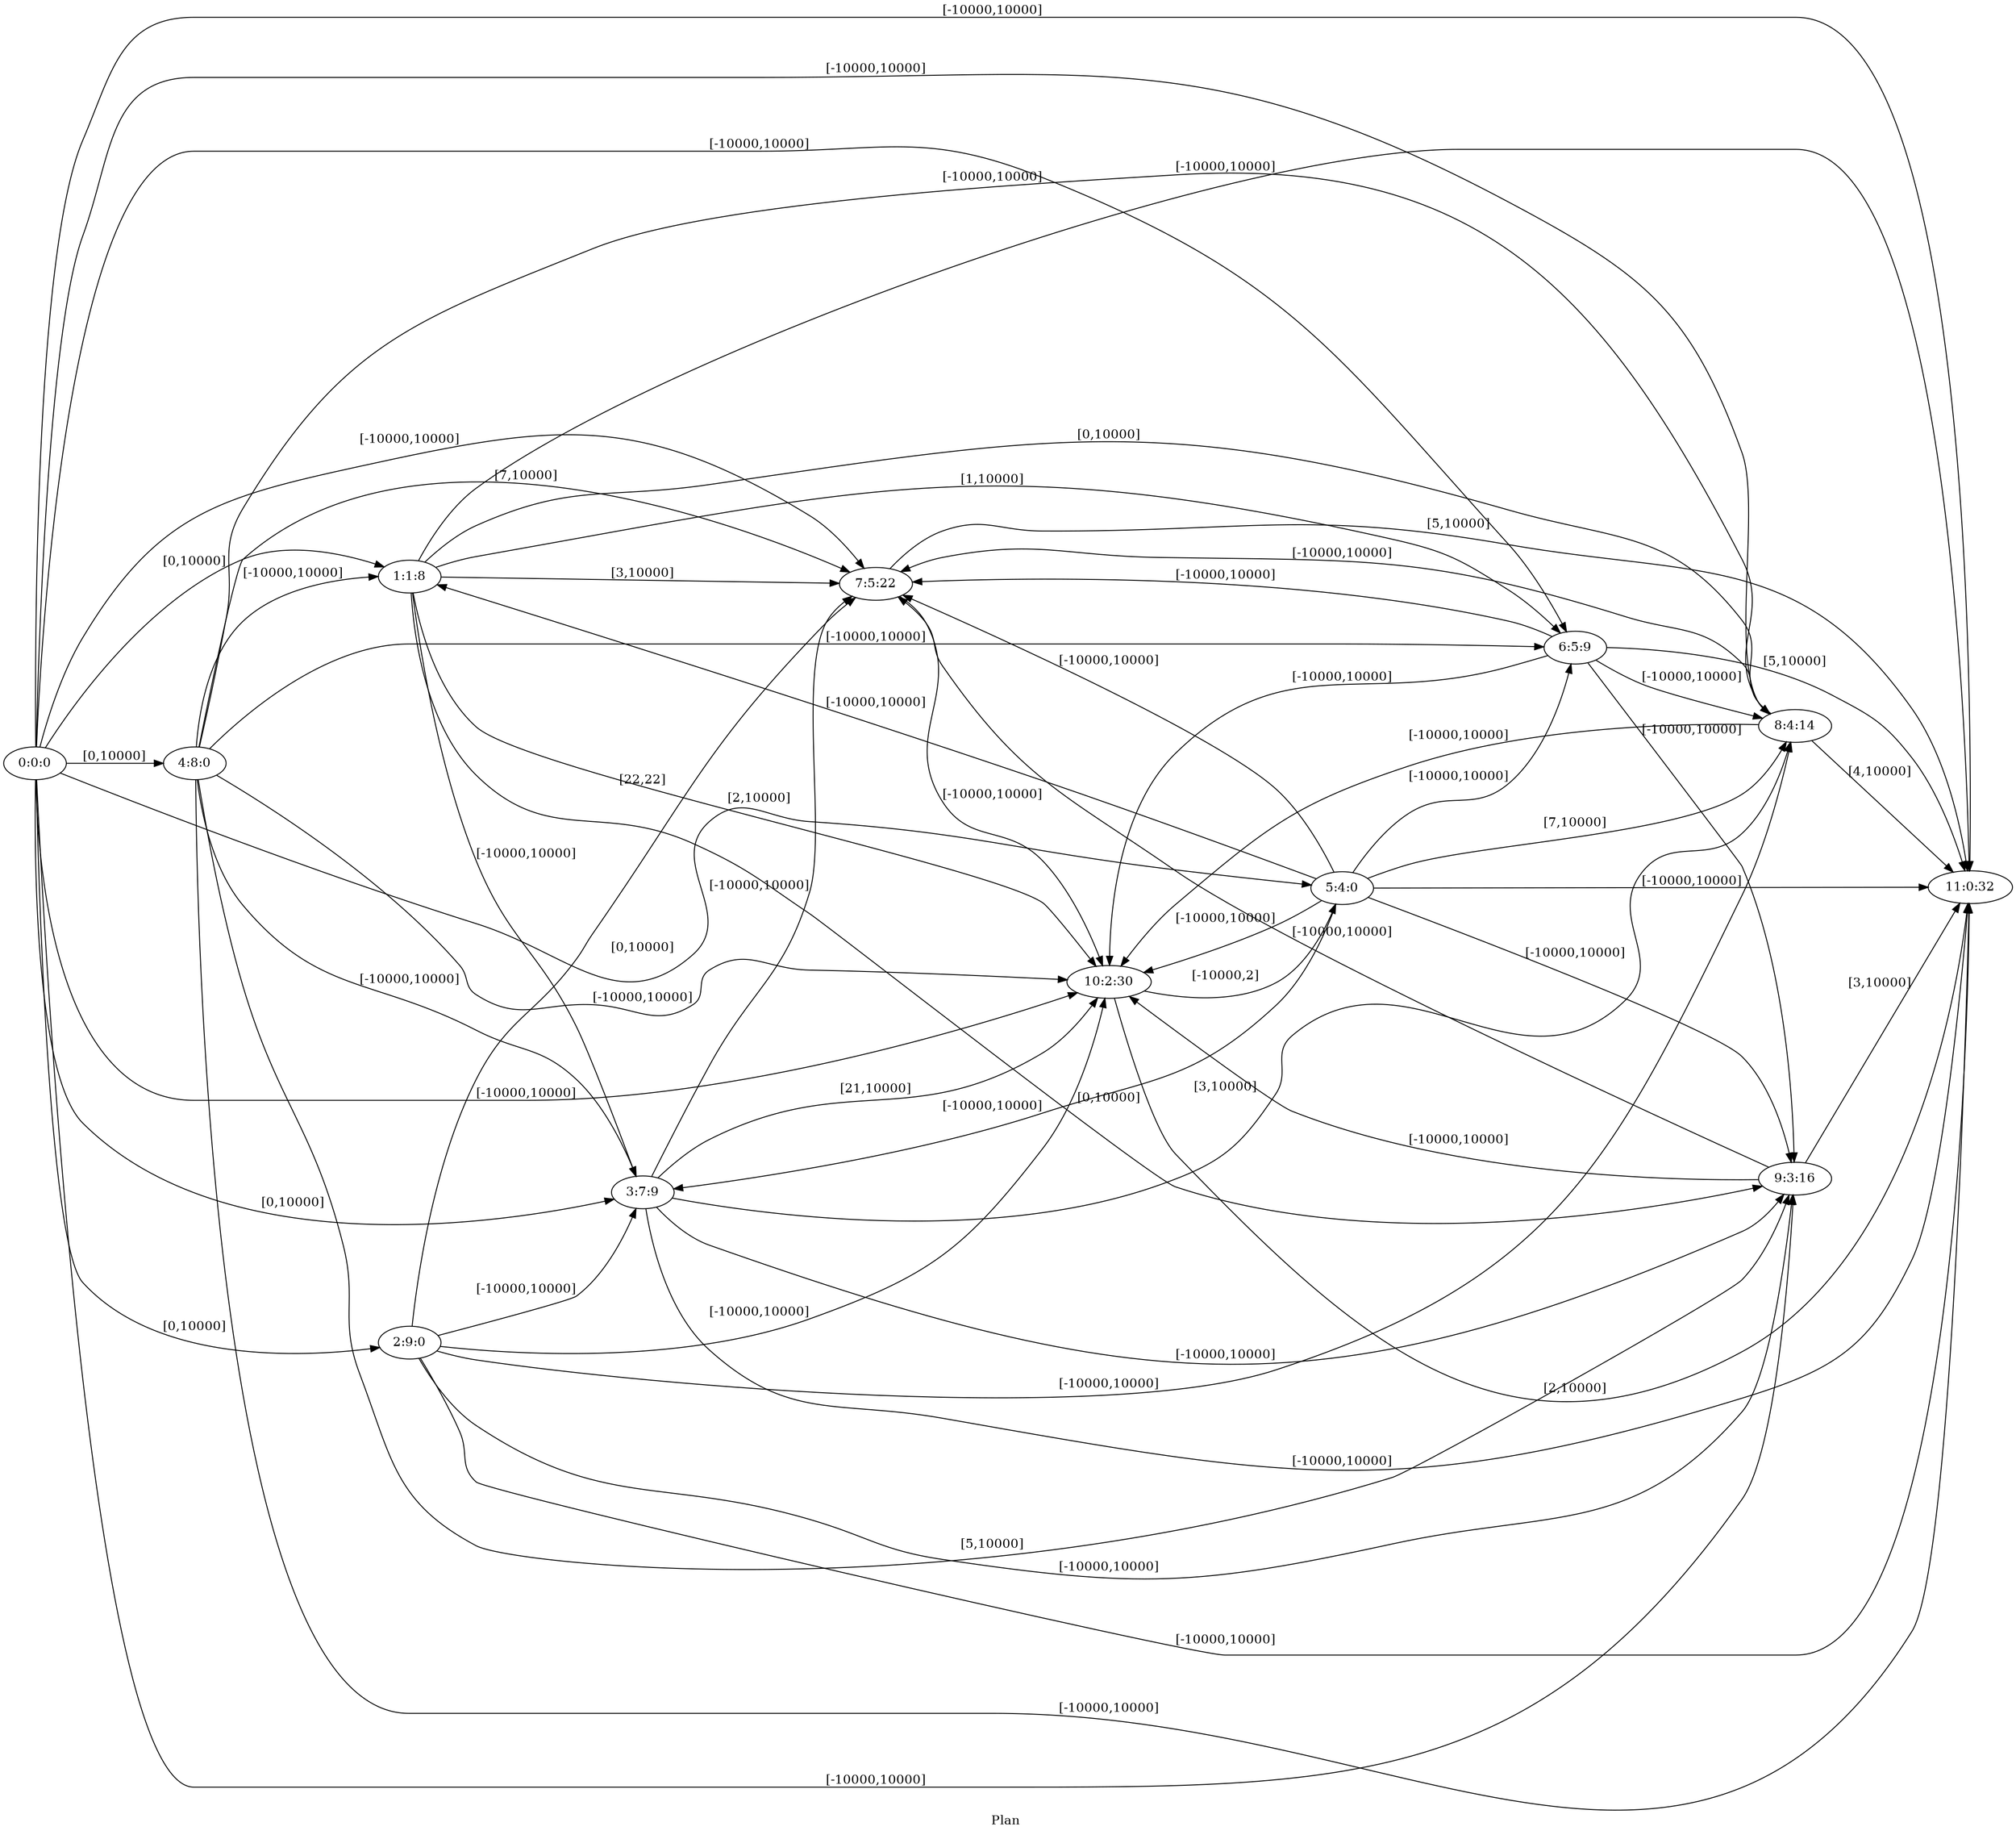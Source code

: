 digraph G {
 rankdir = LR;
 nodesep = .45; 
 size = 30;
label="Plan ";
 fldt = 0.684343;
"0:0:0"->"1:1:8"[ label = "[0,10000]"];
"0:0:0"->"2:9:0"[ label = "[0,10000]"];
"0:0:0"->"3:7:9"[ label = "[0,10000]"];
"0:0:0"->"4:8:0"[ label = "[0,10000]"];
"0:0:0"->"5:4:0"[ label = "[0,10000]"];
"0:0:0"->"6:5:9"[ label = "[-10000,10000]"];
"0:0:0"->"7:5:22"[ label = "[-10000,10000]"];
"0:0:0"->"8:4:14"[ label = "[-10000,10000]"];
"0:0:0"->"9:3:16"[ label = "[-10000,10000]"];
"0:0:0"->"10:2:30"[ label = "[-10000,10000]"];
"0:0:0"->"11:0:32"[ label = "[-10000,10000]"];
"1:1:8"->"3:7:9"[ label = "[-10000,10000]"];
"1:1:8"->"6:5:9"[ label = "[1,10000]"];
"1:1:8"->"7:5:22"[ label = "[3,10000]"];
"1:1:8"->"8:4:14"[ label = "[0,10000]"];
"1:1:8"->"9:3:16"[ label = "[0,10000]"];
"1:1:8"->"10:2:30"[ label = "[2,10000]"];
"1:1:8"->"11:0:32"[ label = "[-10000,10000]"];
"2:9:0"->"3:7:9"[ label = "[-10000,10000]"];
"2:9:0"->"7:5:22"[ label = "[22,22]"];
"2:9:0"->"8:4:14"[ label = "[-10000,10000]"];
"2:9:0"->"9:3:16"[ label = "[-10000,10000]"];
"2:9:0"->"10:2:30"[ label = "[-10000,10000]"];
"2:9:0"->"11:0:32"[ label = "[-10000,10000]"];
"3:7:9"->"7:5:22"[ label = "[-10000,10000]"];
"3:7:9"->"8:4:14"[ label = "[3,10000]"];
"3:7:9"->"9:3:16"[ label = "[-10000,10000]"];
"3:7:9"->"10:2:30"[ label = "[21,10000]"];
"3:7:9"->"11:0:32"[ label = "[-10000,10000]"];
"4:8:0"->"1:1:8"[ label = "[-10000,10000]"];
"4:8:0"->"3:7:9"[ label = "[-10000,10000]"];
"4:8:0"->"6:5:9"[ label = "[-10000,10000]"];
"4:8:0"->"7:5:22"[ label = "[7,10000]"];
"4:8:0"->"8:4:14"[ label = "[-10000,10000]"];
"4:8:0"->"9:3:16"[ label = "[5,10000]"];
"4:8:0"->"10:2:30"[ label = "[-10000,10000]"];
"4:8:0"->"11:0:32"[ label = "[-10000,10000]"];
"5:4:0"->"1:1:8"[ label = "[-10000,10000]"];
"5:4:0"->"3:7:9"[ label = "[-10000,10000]"];
"5:4:0"->"6:5:9"[ label = "[-10000,10000]"];
"5:4:0"->"7:5:22"[ label = "[-10000,10000]"];
"5:4:0"->"8:4:14"[ label = "[7,10000]"];
"5:4:0"->"9:3:16"[ label = "[-10000,10000]"];
"5:4:0"->"10:2:30"[ label = "[-10000,10000]"];
"5:4:0"->"11:0:32"[ label = "[-10000,10000]"];
"6:5:9"->"7:5:22"[ label = "[-10000,10000]"];
"6:5:9"->"8:4:14"[ label = "[-10000,10000]"];
"6:5:9"->"9:3:16"[ label = "[-10000,10000]"];
"6:5:9"->"10:2:30"[ label = "[-10000,10000]"];
"6:5:9"->"11:0:32"[ label = "[5,10000]"];
"7:5:22"->"10:2:30"[ label = "[-10000,10000]"];
"7:5:22"->"11:0:32"[ label = "[5,10000]"];
"8:4:14"->"7:5:22"[ label = "[-10000,10000]"];
"8:4:14"->"10:2:30"[ label = "[-10000,10000]"];
"8:4:14"->"11:0:32"[ label = "[4,10000]"];
"9:3:16"->"7:5:22"[ label = "[-10000,10000]"];
"9:3:16"->"10:2:30"[ label = "[-10000,10000]"];
"9:3:16"->"11:0:32"[ label = "[3,10000]"];
"10:2:30"->"5:4:0"[ label = "[-10000,2]"];
"10:2:30"->"11:0:32"[ label = "[2,10000]"];
}
